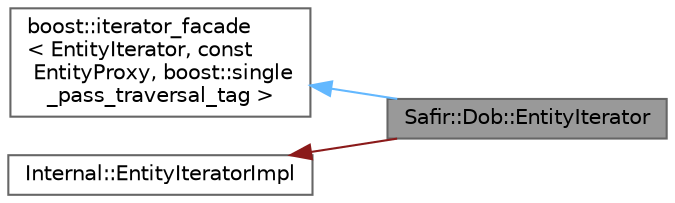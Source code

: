 digraph "Safir::Dob::EntityIterator"
{
 // LATEX_PDF_SIZE
  bgcolor="transparent";
  edge [fontname=Helvetica,fontsize=10,labelfontname=Helvetica,labelfontsize=10];
  node [fontname=Helvetica,fontsize=10,shape=box,height=0.2,width=0.4];
  rankdir="LR";
  Node1 [label="Safir::Dob::EntityIterator",height=0.2,width=0.4,color="gray40", fillcolor="grey60", style="filled", fontcolor="black",tooltip="A STL conformant forward iterator used to traverse entity instances."];
  Node2 -> Node1 [dir="back",color="steelblue1",style="solid"];
  Node2 [label="boost::iterator_facade\l\< EntityIterator, const\l EntityProxy, boost::single\l_pass_traversal_tag \>",height=0.2,width=0.4,color="gray40", fillcolor="white", style="filled",tooltip=" "];
  Node3 -> Node1 [dir="back",color="firebrick4",style="solid"];
  Node3 [label="Internal::EntityIteratorImpl",height=0.2,width=0.4,color="gray40", fillcolor="white", style="filled",tooltip=" "];
}
